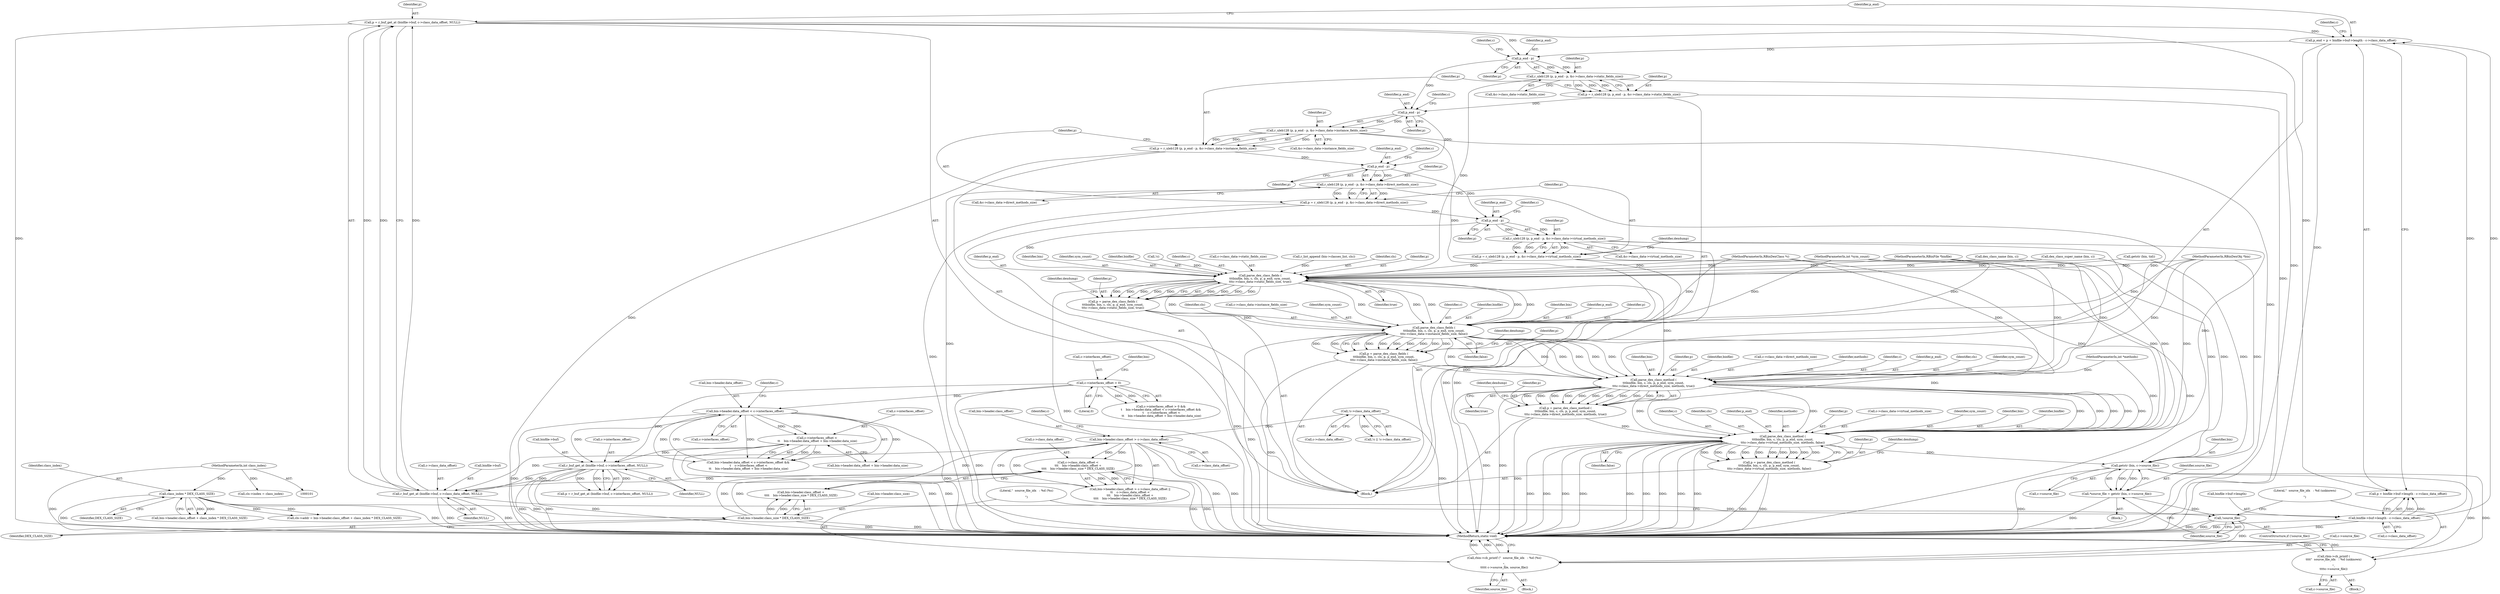 digraph "0_radare2_1ea23bd6040441a21fbcfba69dce9a01af03f989@integer" {
"1000409" [label="(Call,p_end = p + binfile->buf->length - c->class_data_offset)"];
"1000399" [label="(Call,p = r_buf_get_at (binfile->buf, c->class_data_offset, NULL))"];
"1000401" [label="(Call,r_buf_get_at (binfile->buf, c->class_data_offset, NULL))"];
"1000273" [label="(Call,r_buf_get_at (binfile->buf, c->interfaces_offset, NULL))"];
"1000246" [label="(Call,bin->header.data_offset < c->interfaces_offset)"];
"1000240" [label="(Call,c->interfaces_offset > 0)"];
"1000255" [label="(Call,c->interfaces_offset <\n \t\t    bin->header.data_offset + bin->header.data_size)"];
"1000371" [label="(Call,bin->header.class_offset > c->class_data_offset)"];
"1000357" [label="(Call,!c->class_data_offset)"];
"1000380" [label="(Call,c->class_data_offset <\n\t\t\t    bin->header.class_offset +\n\t\t\t\t    bin->header.class_size * DEX_CLASS_SIZE)"];
"1000390" [label="(Call,bin->header.class_size * DEX_CLASS_SIZE)"];
"1000175" [label="(Call,class_index * DEX_CLASS_SIZE)"];
"1000105" [label="(MethodParameterIn,int class_index)"];
"1000413" [label="(Call,binfile->buf->length - c->class_data_offset)"];
"1000435" [label="(Call,p_end - p)"];
"1000433" [label="(Call,r_uleb128 (p, p_end - p, &c->class_data->static_fields_size))"];
"1000431" [label="(Call,p = r_uleb128 (p, p_end - p, &c->class_data->static_fields_size))"];
"1000448" [label="(Call,p_end - p)"];
"1000446" [label="(Call,r_uleb128 (p, p_end - p, &c->class_data->instance_fields_size))"];
"1000444" [label="(Call,p = r_uleb128 (p, p_end - p, &c->class_data->instance_fields_size))"];
"1000461" [label="(Call,p_end - p)"];
"1000459" [label="(Call,r_uleb128 (p, p_end - p, &c->class_data->direct_methods_size))"];
"1000457" [label="(Call,p = r_uleb128 (p, p_end - p, &c->class_data->direct_methods_size))"];
"1000474" [label="(Call,p_end - p)"];
"1000472" [label="(Call,r_uleb128 (p, p_end - p, &c->class_data->virtual_methods_size))"];
"1000470" [label="(Call,p = r_uleb128 (p, p_end - p, &c->class_data->virtual_methods_size))"];
"1000490" [label="(Call,parse_dex_class_fields (\n\t\t\tbinfile, bin, c, cls, p, p_end, sym_count,\n\t\t\tc->class_data->static_fields_size, true))"];
"1000488" [label="(Call,p = parse_dex_class_fields (\n\t\t\tbinfile, bin, c, cls, p, p_end, sym_count,\n\t\t\tc->class_data->static_fields_size, true))"];
"1000511" [label="(Call,parse_dex_class_fields (\n\t\t\tbinfile, bin, c, cls, p, p_end, sym_count,\n\t\t\tc->class_data->instance_fields_size, false))"];
"1000509" [label="(Call,p = parse_dex_class_fields (\n\t\t\tbinfile, bin, c, cls, p, p_end, sym_count,\n\t\t\tc->class_data->instance_fields_size, false))"];
"1000532" [label="(Call,parse_dex_class_method (\n\t\t\tbinfile, bin, c, cls, p, p_end, sym_count,\n\t\t\tc->class_data->direct_methods_size, methods, true))"];
"1000530" [label="(Call,p = parse_dex_class_method (\n\t\t\tbinfile, bin, c, cls, p, p_end, sym_count,\n\t\t\tc->class_data->direct_methods_size, methods, true))"];
"1000554" [label="(Call,parse_dex_class_method (\n\t\t\tbinfile, bin, c, cls, p, p_end, sym_count,\n\t\t\tc->class_data->virtual_methods_size, methods, false))"];
"1000552" [label="(Call,p = parse_dex_class_method (\n\t\t\tbinfile, bin, c, cls, p, p_end, sym_count,\n\t\t\tc->class_data->virtual_methods_size, methods, false))"];
"1000575" [label="(Call,getstr (bin, c->source_file))"];
"1000573" [label="(Call,*source_file = getstr (bin, c->source_file))"];
"1000581" [label="(Call,!source_file)"];
"1000591" [label="(Call,rbin->cb_printf (\"  source_file_idx   : %d (%s)\n\n\",\n\t\t\t\t\t c->source_file, source_file))"];
"1000584" [label="(Call,rbin->cb_printf (\n\t\t\t\t\"  source_file_idx   : %d (unknown)\n\n\",\n\t\t\t\tc->source_file))"];
"1000509" [label="(Call,p = parse_dex_class_fields (\n\t\t\tbinfile, bin, c, cls, p, p_end, sym_count,\n\t\t\tc->class_data->instance_fields_size, false))"];
"1000467" [label="(Identifier,c)"];
"1000445" [label="(Identifier,p)"];
"1000464" [label="(Call,&c->class_data->direct_methods_size)"];
"1000462" [label="(Identifier,p_end)"];
"1000257" [label="(Identifier,c)"];
"1000273" [label="(Call,r_buf_get_at (binfile->buf, c->interfaces_offset, NULL))"];
"1000530" [label="(Call,p = parse_dex_class_method (\n\t\t\tbinfile, bin, c, cls, p, p_end, sym_count,\n\t\t\tc->class_data->direct_methods_size, methods, true))"];
"1000381" [label="(Call,c->class_data_offset)"];
"1000380" [label="(Call,c->class_data_offset <\n\t\t\t    bin->header.class_offset +\n\t\t\t\t    bin->header.class_size * DEX_CLASS_SIZE)"];
"1000498" [label="(Call,c->class_data->static_fields_size)"];
"1000277" [label="(Call,c->interfaces_offset)"];
"1000505" [label="(Identifier,dexdump)"];
"1000210" [label="(Call,r_list_append (bin->classes_list, cls))"];
"1000271" [label="(Call,p = r_buf_get_at (binfile->buf, c->interfaces_offset, NULL))"];
"1000494" [label="(Identifier,cls)"];
"1000390" [label="(Call,bin->header.class_size * DEX_CLASS_SIZE)"];
"1000548" [label="(Identifier,dexdump)"];
"1000591" [label="(Call,rbin->cb_printf (\"  source_file_idx   : %d (%s)\n\n\",\n\t\t\t\t\t c->source_file, source_file))"];
"1000460" [label="(Identifier,p)"];
"1000441" [label="(Identifier,c)"];
"1000511" [label="(Call,parse_dex_class_fields (\n\t\t\tbinfile, bin, c, cls, p, p_end, sym_count,\n\t\t\tc->class_data->instance_fields_size, false))"];
"1000410" [label="(Identifier,p_end)"];
"1000402" [label="(Call,binfile->buf)"];
"1000240" [label="(Call,c->interfaces_offset > 0)"];
"1000573" [label="(Call,*source_file = getstr (bin, c->source_file))"];
"1000461" [label="(Call,p_end - p)"];
"1000592" [label="(Literal,\"  source_file_idx   : %d (%s)\n\n\")"];
"1000470" [label="(Call,p = r_uleb128 (p, p_end - p, &c->class_data->virtual_methods_size))"];
"1000514" [label="(Identifier,c)"];
"1000233" [label="(Call,dex_class_super_name (bin, c))"];
"1000241" [label="(Call,c->interfaces_offset)"];
"1000454" [label="(Identifier,c)"];
"1000537" [label="(Identifier,p)"];
"1000533" [label="(Identifier,binfile)"];
"1000585" [label="(Literal,\"  source_file_idx   : %d (unknown)\n\n\")"];
"1000176" [label="(Identifier,class_index)"];
"1000463" [label="(Identifier,p)"];
"1000510" [label="(Identifier,p)"];
"1000571" [label="(Block,)"];
"1000447" [label="(Identifier,p)"];
"1000431" [label="(Call,p = r_uleb128 (p, p_end - p, &c->class_data->static_fields_size))"];
"1000484" [label="(Identifier,dexdump)"];
"1000581" [label="(Call,!source_file)"];
"1000568" [label="(Identifier,false)"];
"1000512" [label="(Identifier,binfile)"];
"1000126" [label="(Call,dex_class_name (bin, c))"];
"1000503" [label="(Identifier,true)"];
"1000597" [label="(MethodReturn,static void)"];
"1000247" [label="(Call,bin->header.data_offset)"];
"1000495" [label="(Identifier,p)"];
"1000401" [label="(Call,r_buf_get_at (binfile->buf, c->class_data_offset, NULL))"];
"1000473" [label="(Identifier,p)"];
"1000593" [label="(Call,c->source_file)"];
"1000177" [label="(Identifier,DEX_CLASS_SIZE)"];
"1000446" [label="(Call,r_uleb128 (p, p_end - p, &c->class_data->instance_fields_size))"];
"1000252" [label="(Call,c->interfaces_offset)"];
"1000371" [label="(Call,bin->header.class_offset > c->class_data_offset)"];
"1000256" [label="(Call,c->interfaces_offset)"];
"1000513" [label="(Identifier,bin)"];
"1000496" [label="(Identifier,p_end)"];
"1000458" [label="(Identifier,p)"];
"1000414" [label="(Call,binfile->buf->length)"];
"1000432" [label="(Identifier,p)"];
"1000596" [label="(Identifier,source_file)"];
"1000546" [label="(Identifier,true)"];
"1000457" [label="(Call,p = r_uleb128 (p, p_end - p, &c->class_data->direct_methods_size))"];
"1000160" [label="(Call,cls->index = class_index)"];
"1000169" [label="(Call,bin->header.class_offset + class_index * DEX_CLASS_SIZE)"];
"1000492" [label="(Identifier,bin)"];
"1000575" [label="(Call,getstr (bin, c->source_file))"];
"1000477" [label="(Call,&c->class_data->virtual_methods_size)"];
"1000488" [label="(Call,p = parse_dex_class_fields (\n\t\t\tbinfile, bin, c, cls, p, p_end, sym_count,\n\t\t\tc->class_data->static_fields_size, true))"];
"1000245" [label="(Call,bin->header.data_offset < c->interfaces_offset &&\n \t    c->interfaces_offset <\n \t\t    bin->header.data_offset + bin->header.data_size)"];
"1000557" [label="(Identifier,c)"];
"1000489" [label="(Identifier,p)"];
"1000433" [label="(Call,r_uleb128 (p, p_end - p, &c->class_data->static_fields_size))"];
"1000451" [label="(Call,&c->class_data->instance_fields_size)"];
"1000102" [label="(MethodParameterIn,RBinFile *binfile)"];
"1000400" [label="(Identifier,p)"];
"1000244" [label="(Literal,0)"];
"1000438" [label="(Call,&c->class_data->static_fields_size)"];
"1000558" [label="(Identifier,cls)"];
"1000405" [label="(Call,c->class_data_offset)"];
"1000436" [label="(Identifier,p_end)"];
"1000444" [label="(Call,p = r_uleb128 (p, p_end - p, &c->class_data->instance_fields_size))"];
"1000497" [label="(Identifier,sym_count)"];
"1000175" [label="(Call,class_index * DEX_CLASS_SIZE)"];
"1000370" [label="(Call,bin->header.class_offset > c->class_data_offset ||\n\t\t    c->class_data_offset <\n\t\t\t    bin->header.class_offset +\n\t\t\t\t    bin->header.class_size * DEX_CLASS_SIZE)"];
"1000437" [label="(Identifier,p)"];
"1000490" [label="(Call,parse_dex_class_fields (\n\t\t\tbinfile, bin, c, cls, p, p_end, sym_count,\n\t\t\tc->class_data->static_fields_size, true))"];
"1000586" [label="(Call,c->source_file)"];
"1000491" [label="(Identifier,binfile)"];
"1000475" [label="(Identifier,p_end)"];
"1000540" [label="(Call,c->class_data->direct_methods_size)"];
"1000372" [label="(Call,bin->header.class_offset)"];
"1000531" [label="(Identifier,p)"];
"1000249" [label="(Identifier,bin)"];
"1000448" [label="(Call,p_end - p)"];
"1000517" [label="(Identifier,p_end)"];
"1000545" [label="(Identifier,methods)"];
"1000553" [label="(Identifier,p)"];
"1000104" [label="(MethodParameterIn,RBinDexClass *c)"];
"1000535" [label="(Identifier,c)"];
"1000574" [label="(Identifier,source_file)"];
"1000474" [label="(Call,p_end - p)"];
"1000480" [label="(Identifier,c)"];
"1000538" [label="(Identifier,p_end)"];
"1000536" [label="(Identifier,cls)"];
"1000449" [label="(Identifier,p_end)"];
"1000354" [label="(Call,!c || !c->class_data_offset)"];
"1000409" [label="(Call,p_end = p + binfile->buf->length - c->class_data_offset)"];
"1000554" [label="(Call,parse_dex_class_method (\n\t\t\tbinfile, bin, c, cls, p, p_end, sym_count,\n\t\t\tc->class_data->virtual_methods_size, methods, false))"];
"1000107" [label="(MethodParameterIn,int *sym_count)"];
"1000539" [label="(Identifier,sym_count)"];
"1000560" [label="(Identifier,p_end)"];
"1000567" [label="(Identifier,methods)"];
"1000532" [label="(Call,parse_dex_class_method (\n\t\t\tbinfile, bin, c, cls, p, p_end, sym_count,\n\t\t\tc->class_data->direct_methods_size, methods, true))"];
"1000103" [label="(MethodParameterIn,RBinDexObj *bin)"];
"1000106" [label="(MethodParameterIn,int *methods)"];
"1000476" [label="(Identifier,p)"];
"1000358" [label="(Call,c->class_data_offset)"];
"1000368" [label="(Block,)"];
"1000408" [label="(Identifier,NULL)"];
"1000280" [label="(Identifier,NULL)"];
"1000274" [label="(Call,binfile->buf)"];
"1000516" [label="(Identifier,p)"];
"1000524" [label="(Identifier,false)"];
"1000105" [label="(MethodParameterIn,int class_index)"];
"1000259" [label="(Call,bin->header.data_offset + bin->header.data_size)"];
"1000384" [label="(Call,bin->header.class_offset +\n\t\t\t\t    bin->header.class_size * DEX_CLASS_SIZE)"];
"1000515" [label="(Identifier,cls)"];
"1000519" [label="(Call,c->class_data->instance_fields_size)"];
"1000582" [label="(Identifier,source_file)"];
"1000382" [label="(Identifier,c)"];
"1000413" [label="(Call,binfile->buf->length - c->class_data_offset)"];
"1000559" [label="(Identifier,p)"];
"1000355" [label="(Call,!c)"];
"1000562" [label="(Call,c->class_data->virtual_methods_size)"];
"1000526" [label="(Identifier,dexdump)"];
"1000570" [label="(Identifier,dexdump)"];
"1000246" [label="(Call,bin->header.data_offset < c->interfaces_offset)"];
"1000411" [label="(Call,p + binfile->buf->length - c->class_data_offset)"];
"1000552" [label="(Call,p = parse_dex_class_method (\n\t\t\tbinfile, bin, c, cls, p, p_end, sym_count,\n\t\t\tc->class_data->virtual_methods_size, methods, false))"];
"1000424" [label="(Identifier,c)"];
"1000577" [label="(Call,c->source_file)"];
"1000576" [label="(Identifier,bin)"];
"1000584" [label="(Call,rbin->cb_printf (\n\t\t\t\t\"  source_file_idx   : %d (unknown)\n\n\",\n\t\t\t\tc->source_file))"];
"1000518" [label="(Identifier,sym_count)"];
"1000165" [label="(Call,cls->addr = bin->header.class_offset + class_index * DEX_CLASS_SIZE)"];
"1000471" [label="(Identifier,p)"];
"1000391" [label="(Call,bin->header.class_size)"];
"1000561" [label="(Identifier,sym_count)"];
"1000419" [label="(Call,c->class_data_offset)"];
"1000396" [label="(Identifier,DEX_CLASS_SIZE)"];
"1000472" [label="(Call,r_uleb128 (p, p_end - p, &c->class_data->virtual_methods_size))"];
"1000556" [label="(Identifier,bin)"];
"1000377" [label="(Call,c->class_data_offset)"];
"1000255" [label="(Call,c->interfaces_offset <\n \t\t    bin->header.data_offset + bin->header.data_size)"];
"1000580" [label="(ControlStructure,if (!source_file))"];
"1000350" [label="(Call,getstr (bin, tid))"];
"1000493" [label="(Identifier,c)"];
"1000399" [label="(Call,p = r_buf_get_at (binfile->buf, c->class_data_offset, NULL))"];
"1000434" [label="(Identifier,p)"];
"1000450" [label="(Identifier,p)"];
"1000357" [label="(Call,!c->class_data_offset)"];
"1000459" [label="(Call,r_uleb128 (p, p_end - p, &c->class_data->direct_methods_size))"];
"1000534" [label="(Identifier,bin)"];
"1000435" [label="(Call,p_end - p)"];
"1000583" [label="(Block,)"];
"1000239" [label="(Call,c->interfaces_offset > 0 &&\n\t    bin->header.data_offset < c->interfaces_offset &&\n \t    c->interfaces_offset <\n \t\t    bin->header.data_offset + bin->header.data_size)"];
"1000590" [label="(Block,)"];
"1000555" [label="(Identifier,binfile)"];
"1000409" -> "1000368"  [label="AST: "];
"1000409" -> "1000411"  [label="CFG: "];
"1000410" -> "1000409"  [label="AST: "];
"1000411" -> "1000409"  [label="AST: "];
"1000424" -> "1000409"  [label="CFG: "];
"1000409" -> "1000597"  [label="DDG: "];
"1000399" -> "1000409"  [label="DDG: "];
"1000413" -> "1000409"  [label="DDG: "];
"1000413" -> "1000409"  [label="DDG: "];
"1000409" -> "1000435"  [label="DDG: "];
"1000399" -> "1000368"  [label="AST: "];
"1000399" -> "1000401"  [label="CFG: "];
"1000400" -> "1000399"  [label="AST: "];
"1000401" -> "1000399"  [label="AST: "];
"1000410" -> "1000399"  [label="CFG: "];
"1000399" -> "1000597"  [label="DDG: "];
"1000401" -> "1000399"  [label="DDG: "];
"1000401" -> "1000399"  [label="DDG: "];
"1000401" -> "1000399"  [label="DDG: "];
"1000399" -> "1000411"  [label="DDG: "];
"1000399" -> "1000435"  [label="DDG: "];
"1000401" -> "1000408"  [label="CFG: "];
"1000402" -> "1000401"  [label="AST: "];
"1000405" -> "1000401"  [label="AST: "];
"1000408" -> "1000401"  [label="AST: "];
"1000401" -> "1000597"  [label="DDG: "];
"1000401" -> "1000597"  [label="DDG: "];
"1000273" -> "1000401"  [label="DDG: "];
"1000273" -> "1000401"  [label="DDG: "];
"1000371" -> "1000401"  [label="DDG: "];
"1000380" -> "1000401"  [label="DDG: "];
"1000401" -> "1000413"  [label="DDG: "];
"1000273" -> "1000271"  [label="AST: "];
"1000273" -> "1000280"  [label="CFG: "];
"1000274" -> "1000273"  [label="AST: "];
"1000277" -> "1000273"  [label="AST: "];
"1000280" -> "1000273"  [label="AST: "];
"1000271" -> "1000273"  [label="CFG: "];
"1000273" -> "1000597"  [label="DDG: "];
"1000273" -> "1000597"  [label="DDG: "];
"1000273" -> "1000597"  [label="DDG: "];
"1000273" -> "1000271"  [label="DDG: "];
"1000273" -> "1000271"  [label="DDG: "];
"1000273" -> "1000271"  [label="DDG: "];
"1000246" -> "1000273"  [label="DDG: "];
"1000255" -> "1000273"  [label="DDG: "];
"1000240" -> "1000273"  [label="DDG: "];
"1000246" -> "1000245"  [label="AST: "];
"1000246" -> "1000252"  [label="CFG: "];
"1000247" -> "1000246"  [label="AST: "];
"1000252" -> "1000246"  [label="AST: "];
"1000257" -> "1000246"  [label="CFG: "];
"1000245" -> "1000246"  [label="CFG: "];
"1000246" -> "1000597"  [label="DDG: "];
"1000246" -> "1000597"  [label="DDG: "];
"1000246" -> "1000245"  [label="DDG: "];
"1000246" -> "1000245"  [label="DDG: "];
"1000240" -> "1000246"  [label="DDG: "];
"1000246" -> "1000255"  [label="DDG: "];
"1000246" -> "1000255"  [label="DDG: "];
"1000246" -> "1000259"  [label="DDG: "];
"1000240" -> "1000239"  [label="AST: "];
"1000240" -> "1000244"  [label="CFG: "];
"1000241" -> "1000240"  [label="AST: "];
"1000244" -> "1000240"  [label="AST: "];
"1000249" -> "1000240"  [label="CFG: "];
"1000239" -> "1000240"  [label="CFG: "];
"1000240" -> "1000597"  [label="DDG: "];
"1000240" -> "1000239"  [label="DDG: "];
"1000240" -> "1000239"  [label="DDG: "];
"1000255" -> "1000245"  [label="AST: "];
"1000255" -> "1000259"  [label="CFG: "];
"1000256" -> "1000255"  [label="AST: "];
"1000259" -> "1000255"  [label="AST: "];
"1000245" -> "1000255"  [label="CFG: "];
"1000255" -> "1000597"  [label="DDG: "];
"1000255" -> "1000597"  [label="DDG: "];
"1000255" -> "1000245"  [label="DDG: "];
"1000255" -> "1000245"  [label="DDG: "];
"1000371" -> "1000370"  [label="AST: "];
"1000371" -> "1000377"  [label="CFG: "];
"1000372" -> "1000371"  [label="AST: "];
"1000377" -> "1000371"  [label="AST: "];
"1000382" -> "1000371"  [label="CFG: "];
"1000370" -> "1000371"  [label="CFG: "];
"1000371" -> "1000597"  [label="DDG: "];
"1000371" -> "1000597"  [label="DDG: "];
"1000371" -> "1000370"  [label="DDG: "];
"1000371" -> "1000370"  [label="DDG: "];
"1000357" -> "1000371"  [label="DDG: "];
"1000371" -> "1000380"  [label="DDG: "];
"1000371" -> "1000380"  [label="DDG: "];
"1000371" -> "1000384"  [label="DDG: "];
"1000357" -> "1000354"  [label="AST: "];
"1000357" -> "1000358"  [label="CFG: "];
"1000358" -> "1000357"  [label="AST: "];
"1000354" -> "1000357"  [label="CFG: "];
"1000357" -> "1000597"  [label="DDG: "];
"1000357" -> "1000354"  [label="DDG: "];
"1000380" -> "1000370"  [label="AST: "];
"1000380" -> "1000384"  [label="CFG: "];
"1000381" -> "1000380"  [label="AST: "];
"1000384" -> "1000380"  [label="AST: "];
"1000370" -> "1000380"  [label="CFG: "];
"1000380" -> "1000597"  [label="DDG: "];
"1000380" -> "1000597"  [label="DDG: "];
"1000380" -> "1000370"  [label="DDG: "];
"1000380" -> "1000370"  [label="DDG: "];
"1000390" -> "1000380"  [label="DDG: "];
"1000390" -> "1000380"  [label="DDG: "];
"1000390" -> "1000384"  [label="AST: "];
"1000390" -> "1000396"  [label="CFG: "];
"1000391" -> "1000390"  [label="AST: "];
"1000396" -> "1000390"  [label="AST: "];
"1000384" -> "1000390"  [label="CFG: "];
"1000390" -> "1000597"  [label="DDG: "];
"1000390" -> "1000597"  [label="DDG: "];
"1000390" -> "1000384"  [label="DDG: "];
"1000390" -> "1000384"  [label="DDG: "];
"1000175" -> "1000390"  [label="DDG: "];
"1000175" -> "1000169"  [label="AST: "];
"1000175" -> "1000177"  [label="CFG: "];
"1000176" -> "1000175"  [label="AST: "];
"1000177" -> "1000175"  [label="AST: "];
"1000169" -> "1000175"  [label="CFG: "];
"1000175" -> "1000597"  [label="DDG: "];
"1000175" -> "1000597"  [label="DDG: "];
"1000175" -> "1000165"  [label="DDG: "];
"1000175" -> "1000165"  [label="DDG: "];
"1000175" -> "1000169"  [label="DDG: "];
"1000175" -> "1000169"  [label="DDG: "];
"1000105" -> "1000175"  [label="DDG: "];
"1000105" -> "1000101"  [label="AST: "];
"1000105" -> "1000597"  [label="DDG: "];
"1000105" -> "1000160"  [label="DDG: "];
"1000413" -> "1000411"  [label="AST: "];
"1000413" -> "1000419"  [label="CFG: "];
"1000414" -> "1000413"  [label="AST: "];
"1000419" -> "1000413"  [label="AST: "];
"1000411" -> "1000413"  [label="CFG: "];
"1000413" -> "1000597"  [label="DDG: "];
"1000413" -> "1000597"  [label="DDG: "];
"1000413" -> "1000411"  [label="DDG: "];
"1000413" -> "1000411"  [label="DDG: "];
"1000435" -> "1000433"  [label="AST: "];
"1000435" -> "1000437"  [label="CFG: "];
"1000436" -> "1000435"  [label="AST: "];
"1000437" -> "1000435"  [label="AST: "];
"1000441" -> "1000435"  [label="CFG: "];
"1000435" -> "1000433"  [label="DDG: "];
"1000435" -> "1000433"  [label="DDG: "];
"1000435" -> "1000448"  [label="DDG: "];
"1000433" -> "1000431"  [label="AST: "];
"1000433" -> "1000438"  [label="CFG: "];
"1000434" -> "1000433"  [label="AST: "];
"1000438" -> "1000433"  [label="AST: "];
"1000431" -> "1000433"  [label="CFG: "];
"1000433" -> "1000597"  [label="DDG: "];
"1000433" -> "1000431"  [label="DDG: "];
"1000433" -> "1000431"  [label="DDG: "];
"1000433" -> "1000431"  [label="DDG: "];
"1000433" -> "1000490"  [label="DDG: "];
"1000431" -> "1000368"  [label="AST: "];
"1000432" -> "1000431"  [label="AST: "];
"1000445" -> "1000431"  [label="CFG: "];
"1000431" -> "1000597"  [label="DDG: "];
"1000431" -> "1000448"  [label="DDG: "];
"1000448" -> "1000446"  [label="AST: "];
"1000448" -> "1000450"  [label="CFG: "];
"1000449" -> "1000448"  [label="AST: "];
"1000450" -> "1000448"  [label="AST: "];
"1000454" -> "1000448"  [label="CFG: "];
"1000448" -> "1000446"  [label="DDG: "];
"1000448" -> "1000446"  [label="DDG: "];
"1000448" -> "1000461"  [label="DDG: "];
"1000446" -> "1000444"  [label="AST: "];
"1000446" -> "1000451"  [label="CFG: "];
"1000447" -> "1000446"  [label="AST: "];
"1000451" -> "1000446"  [label="AST: "];
"1000444" -> "1000446"  [label="CFG: "];
"1000446" -> "1000597"  [label="DDG: "];
"1000446" -> "1000444"  [label="DDG: "];
"1000446" -> "1000444"  [label="DDG: "];
"1000446" -> "1000444"  [label="DDG: "];
"1000446" -> "1000511"  [label="DDG: "];
"1000444" -> "1000368"  [label="AST: "];
"1000445" -> "1000444"  [label="AST: "];
"1000458" -> "1000444"  [label="CFG: "];
"1000444" -> "1000597"  [label="DDG: "];
"1000444" -> "1000461"  [label="DDG: "];
"1000461" -> "1000459"  [label="AST: "];
"1000461" -> "1000463"  [label="CFG: "];
"1000462" -> "1000461"  [label="AST: "];
"1000463" -> "1000461"  [label="AST: "];
"1000467" -> "1000461"  [label="CFG: "];
"1000461" -> "1000459"  [label="DDG: "];
"1000461" -> "1000459"  [label="DDG: "];
"1000461" -> "1000474"  [label="DDG: "];
"1000459" -> "1000457"  [label="AST: "];
"1000459" -> "1000464"  [label="CFG: "];
"1000460" -> "1000459"  [label="AST: "];
"1000464" -> "1000459"  [label="AST: "];
"1000457" -> "1000459"  [label="CFG: "];
"1000459" -> "1000597"  [label="DDG: "];
"1000459" -> "1000457"  [label="DDG: "];
"1000459" -> "1000457"  [label="DDG: "];
"1000459" -> "1000457"  [label="DDG: "];
"1000459" -> "1000532"  [label="DDG: "];
"1000457" -> "1000368"  [label="AST: "];
"1000458" -> "1000457"  [label="AST: "];
"1000471" -> "1000457"  [label="CFG: "];
"1000457" -> "1000597"  [label="DDG: "];
"1000457" -> "1000474"  [label="DDG: "];
"1000474" -> "1000472"  [label="AST: "];
"1000474" -> "1000476"  [label="CFG: "];
"1000475" -> "1000474"  [label="AST: "];
"1000476" -> "1000474"  [label="AST: "];
"1000480" -> "1000474"  [label="CFG: "];
"1000474" -> "1000472"  [label="DDG: "];
"1000474" -> "1000472"  [label="DDG: "];
"1000474" -> "1000490"  [label="DDG: "];
"1000472" -> "1000470"  [label="AST: "];
"1000472" -> "1000477"  [label="CFG: "];
"1000473" -> "1000472"  [label="AST: "];
"1000477" -> "1000472"  [label="AST: "];
"1000470" -> "1000472"  [label="CFG: "];
"1000472" -> "1000597"  [label="DDG: "];
"1000472" -> "1000597"  [label="DDG: "];
"1000472" -> "1000470"  [label="DDG: "];
"1000472" -> "1000470"  [label="DDG: "];
"1000472" -> "1000470"  [label="DDG: "];
"1000472" -> "1000554"  [label="DDG: "];
"1000470" -> "1000368"  [label="AST: "];
"1000471" -> "1000470"  [label="AST: "];
"1000484" -> "1000470"  [label="CFG: "];
"1000470" -> "1000597"  [label="DDG: "];
"1000470" -> "1000490"  [label="DDG: "];
"1000490" -> "1000488"  [label="AST: "];
"1000490" -> "1000503"  [label="CFG: "];
"1000491" -> "1000490"  [label="AST: "];
"1000492" -> "1000490"  [label="AST: "];
"1000493" -> "1000490"  [label="AST: "];
"1000494" -> "1000490"  [label="AST: "];
"1000495" -> "1000490"  [label="AST: "];
"1000496" -> "1000490"  [label="AST: "];
"1000497" -> "1000490"  [label="AST: "];
"1000498" -> "1000490"  [label="AST: "];
"1000503" -> "1000490"  [label="AST: "];
"1000488" -> "1000490"  [label="CFG: "];
"1000490" -> "1000597"  [label="DDG: "];
"1000490" -> "1000488"  [label="DDG: "];
"1000490" -> "1000488"  [label="DDG: "];
"1000490" -> "1000488"  [label="DDG: "];
"1000490" -> "1000488"  [label="DDG: "];
"1000490" -> "1000488"  [label="DDG: "];
"1000490" -> "1000488"  [label="DDG: "];
"1000490" -> "1000488"  [label="DDG: "];
"1000490" -> "1000488"  [label="DDG: "];
"1000490" -> "1000488"  [label="DDG: "];
"1000102" -> "1000490"  [label="DDG: "];
"1000350" -> "1000490"  [label="DDG: "];
"1000126" -> "1000490"  [label="DDG: "];
"1000233" -> "1000490"  [label="DDG: "];
"1000103" -> "1000490"  [label="DDG: "];
"1000355" -> "1000490"  [label="DDG: "];
"1000104" -> "1000490"  [label="DDG: "];
"1000210" -> "1000490"  [label="DDG: "];
"1000107" -> "1000490"  [label="DDG: "];
"1000490" -> "1000511"  [label="DDG: "];
"1000490" -> "1000511"  [label="DDG: "];
"1000490" -> "1000511"  [label="DDG: "];
"1000490" -> "1000511"  [label="DDG: "];
"1000490" -> "1000511"  [label="DDG: "];
"1000490" -> "1000511"  [label="DDG: "];
"1000490" -> "1000532"  [label="DDG: "];
"1000488" -> "1000368"  [label="AST: "];
"1000489" -> "1000488"  [label="AST: "];
"1000505" -> "1000488"  [label="CFG: "];
"1000488" -> "1000597"  [label="DDG: "];
"1000488" -> "1000511"  [label="DDG: "];
"1000511" -> "1000509"  [label="AST: "];
"1000511" -> "1000524"  [label="CFG: "];
"1000512" -> "1000511"  [label="AST: "];
"1000513" -> "1000511"  [label="AST: "];
"1000514" -> "1000511"  [label="AST: "];
"1000515" -> "1000511"  [label="AST: "];
"1000516" -> "1000511"  [label="AST: "];
"1000517" -> "1000511"  [label="AST: "];
"1000518" -> "1000511"  [label="AST: "];
"1000519" -> "1000511"  [label="AST: "];
"1000524" -> "1000511"  [label="AST: "];
"1000509" -> "1000511"  [label="CFG: "];
"1000511" -> "1000597"  [label="DDG: "];
"1000511" -> "1000509"  [label="DDG: "];
"1000511" -> "1000509"  [label="DDG: "];
"1000511" -> "1000509"  [label="DDG: "];
"1000511" -> "1000509"  [label="DDG: "];
"1000511" -> "1000509"  [label="DDG: "];
"1000511" -> "1000509"  [label="DDG: "];
"1000511" -> "1000509"  [label="DDG: "];
"1000511" -> "1000509"  [label="DDG: "];
"1000511" -> "1000509"  [label="DDG: "];
"1000102" -> "1000511"  [label="DDG: "];
"1000103" -> "1000511"  [label="DDG: "];
"1000104" -> "1000511"  [label="DDG: "];
"1000107" -> "1000511"  [label="DDG: "];
"1000511" -> "1000532"  [label="DDG: "];
"1000511" -> "1000532"  [label="DDG: "];
"1000511" -> "1000532"  [label="DDG: "];
"1000511" -> "1000532"  [label="DDG: "];
"1000511" -> "1000532"  [label="DDG: "];
"1000511" -> "1000532"  [label="DDG: "];
"1000511" -> "1000554"  [label="DDG: "];
"1000509" -> "1000368"  [label="AST: "];
"1000510" -> "1000509"  [label="AST: "];
"1000526" -> "1000509"  [label="CFG: "];
"1000509" -> "1000597"  [label="DDG: "];
"1000509" -> "1000532"  [label="DDG: "];
"1000532" -> "1000530"  [label="AST: "];
"1000532" -> "1000546"  [label="CFG: "];
"1000533" -> "1000532"  [label="AST: "];
"1000534" -> "1000532"  [label="AST: "];
"1000535" -> "1000532"  [label="AST: "];
"1000536" -> "1000532"  [label="AST: "];
"1000537" -> "1000532"  [label="AST: "];
"1000538" -> "1000532"  [label="AST: "];
"1000539" -> "1000532"  [label="AST: "];
"1000540" -> "1000532"  [label="AST: "];
"1000545" -> "1000532"  [label="AST: "];
"1000546" -> "1000532"  [label="AST: "];
"1000530" -> "1000532"  [label="CFG: "];
"1000532" -> "1000597"  [label="DDG: "];
"1000532" -> "1000597"  [label="DDG: "];
"1000532" -> "1000530"  [label="DDG: "];
"1000532" -> "1000530"  [label="DDG: "];
"1000532" -> "1000530"  [label="DDG: "];
"1000532" -> "1000530"  [label="DDG: "];
"1000532" -> "1000530"  [label="DDG: "];
"1000532" -> "1000530"  [label="DDG: "];
"1000532" -> "1000530"  [label="DDG: "];
"1000532" -> "1000530"  [label="DDG: "];
"1000532" -> "1000530"  [label="DDG: "];
"1000532" -> "1000530"  [label="DDG: "];
"1000102" -> "1000532"  [label="DDG: "];
"1000103" -> "1000532"  [label="DDG: "];
"1000104" -> "1000532"  [label="DDG: "];
"1000107" -> "1000532"  [label="DDG: "];
"1000106" -> "1000532"  [label="DDG: "];
"1000532" -> "1000554"  [label="DDG: "];
"1000532" -> "1000554"  [label="DDG: "];
"1000532" -> "1000554"  [label="DDG: "];
"1000532" -> "1000554"  [label="DDG: "];
"1000532" -> "1000554"  [label="DDG: "];
"1000532" -> "1000554"  [label="DDG: "];
"1000532" -> "1000554"  [label="DDG: "];
"1000530" -> "1000368"  [label="AST: "];
"1000531" -> "1000530"  [label="AST: "];
"1000548" -> "1000530"  [label="CFG: "];
"1000530" -> "1000597"  [label="DDG: "];
"1000530" -> "1000554"  [label="DDG: "];
"1000554" -> "1000552"  [label="AST: "];
"1000554" -> "1000568"  [label="CFG: "];
"1000555" -> "1000554"  [label="AST: "];
"1000556" -> "1000554"  [label="AST: "];
"1000557" -> "1000554"  [label="AST: "];
"1000558" -> "1000554"  [label="AST: "];
"1000559" -> "1000554"  [label="AST: "];
"1000560" -> "1000554"  [label="AST: "];
"1000561" -> "1000554"  [label="AST: "];
"1000562" -> "1000554"  [label="AST: "];
"1000567" -> "1000554"  [label="AST: "];
"1000568" -> "1000554"  [label="AST: "];
"1000552" -> "1000554"  [label="CFG: "];
"1000554" -> "1000597"  [label="DDG: "];
"1000554" -> "1000597"  [label="DDG: "];
"1000554" -> "1000597"  [label="DDG: "];
"1000554" -> "1000597"  [label="DDG: "];
"1000554" -> "1000597"  [label="DDG: "];
"1000554" -> "1000597"  [label="DDG: "];
"1000554" -> "1000597"  [label="DDG: "];
"1000554" -> "1000597"  [label="DDG: "];
"1000554" -> "1000597"  [label="DDG: "];
"1000554" -> "1000552"  [label="DDG: "];
"1000554" -> "1000552"  [label="DDG: "];
"1000554" -> "1000552"  [label="DDG: "];
"1000554" -> "1000552"  [label="DDG: "];
"1000554" -> "1000552"  [label="DDG: "];
"1000554" -> "1000552"  [label="DDG: "];
"1000554" -> "1000552"  [label="DDG: "];
"1000554" -> "1000552"  [label="DDG: "];
"1000554" -> "1000552"  [label="DDG: "];
"1000554" -> "1000552"  [label="DDG: "];
"1000102" -> "1000554"  [label="DDG: "];
"1000103" -> "1000554"  [label="DDG: "];
"1000104" -> "1000554"  [label="DDG: "];
"1000107" -> "1000554"  [label="DDG: "];
"1000106" -> "1000554"  [label="DDG: "];
"1000554" -> "1000575"  [label="DDG: "];
"1000552" -> "1000368"  [label="AST: "];
"1000553" -> "1000552"  [label="AST: "];
"1000570" -> "1000552"  [label="CFG: "];
"1000552" -> "1000597"  [label="DDG: "];
"1000552" -> "1000597"  [label="DDG: "];
"1000575" -> "1000573"  [label="AST: "];
"1000575" -> "1000577"  [label="CFG: "];
"1000576" -> "1000575"  [label="AST: "];
"1000577" -> "1000575"  [label="AST: "];
"1000573" -> "1000575"  [label="CFG: "];
"1000575" -> "1000597"  [label="DDG: "];
"1000575" -> "1000573"  [label="DDG: "];
"1000575" -> "1000573"  [label="DDG: "];
"1000350" -> "1000575"  [label="DDG: "];
"1000126" -> "1000575"  [label="DDG: "];
"1000233" -> "1000575"  [label="DDG: "];
"1000103" -> "1000575"  [label="DDG: "];
"1000575" -> "1000584"  [label="DDG: "];
"1000575" -> "1000591"  [label="DDG: "];
"1000573" -> "1000571"  [label="AST: "];
"1000574" -> "1000573"  [label="AST: "];
"1000582" -> "1000573"  [label="CFG: "];
"1000573" -> "1000597"  [label="DDG: "];
"1000573" -> "1000581"  [label="DDG: "];
"1000581" -> "1000580"  [label="AST: "];
"1000581" -> "1000582"  [label="CFG: "];
"1000582" -> "1000581"  [label="AST: "];
"1000585" -> "1000581"  [label="CFG: "];
"1000592" -> "1000581"  [label="CFG: "];
"1000581" -> "1000597"  [label="DDG: "];
"1000581" -> "1000597"  [label="DDG: "];
"1000581" -> "1000591"  [label="DDG: "];
"1000591" -> "1000590"  [label="AST: "];
"1000591" -> "1000596"  [label="CFG: "];
"1000592" -> "1000591"  [label="AST: "];
"1000593" -> "1000591"  [label="AST: "];
"1000596" -> "1000591"  [label="AST: "];
"1000597" -> "1000591"  [label="CFG: "];
"1000591" -> "1000597"  [label="DDG: "];
"1000591" -> "1000597"  [label="DDG: "];
"1000591" -> "1000597"  [label="DDG: "];
"1000584" -> "1000583"  [label="AST: "];
"1000584" -> "1000586"  [label="CFG: "];
"1000585" -> "1000584"  [label="AST: "];
"1000586" -> "1000584"  [label="AST: "];
"1000597" -> "1000584"  [label="CFG: "];
"1000584" -> "1000597"  [label="DDG: "];
"1000584" -> "1000597"  [label="DDG: "];
}
